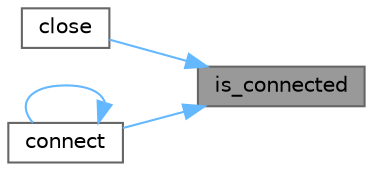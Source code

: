 digraph "is_connected"
{
 // LATEX_PDF_SIZE
  bgcolor="transparent";
  edge [fontname=Helvetica,fontsize=10,labelfontname=Helvetica,labelfontsize=10];
  node [fontname=Helvetica,fontsize=10,shape=box,height=0.2,width=0.4];
  rankdir="RL";
  Node1 [id="Node000001",label="is_connected",height=0.2,width=0.4,color="gray40", fillcolor="grey60", style="filled", fontcolor="black",tooltip=" "];
  Node1 -> Node2 [id="edge1_Node000001_Node000002",dir="back",color="steelblue1",style="solid",tooltip=" "];
  Node2 [id="Node000002",label="close",height=0.2,width=0.4,color="grey40", fillcolor="white", style="filled",URL="$classspdlog_1_1details_1_1tcp__client.html#a5ae591df94fc66ccb85cbb6565368bca",tooltip=" "];
  Node1 -> Node3 [id="edge2_Node000001_Node000003",dir="back",color="steelblue1",style="solid",tooltip=" "];
  Node3 [id="Node000003",label="connect",height=0.2,width=0.4,color="grey40", fillcolor="white", style="filled",URL="$classspdlog_1_1details_1_1tcp__client.html#a37f945b45ee974d6f8587f051b2e220b",tooltip=" "];
  Node3 -> Node3 [id="edge3_Node000003_Node000003",dir="back",color="steelblue1",style="solid",tooltip=" "];
}
